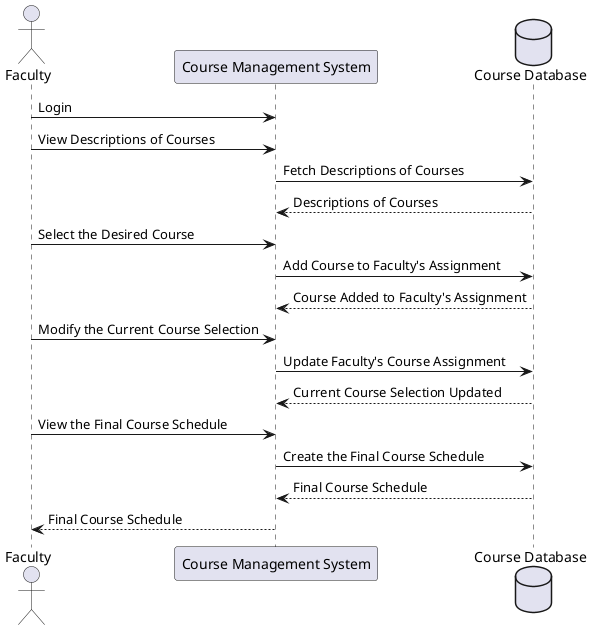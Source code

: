 Can you give me a step by step short descripton... For example if it was the "Faculty" Sequence diagram...

@startuml

actor Faculty
participant "Course Management System" as CMS
database "Course Database" as DB

Faculty -> CMS: Login
Faculty -> CMS: View Descriptions of Courses
CMS -> DB: Fetch Descriptions of Courses
DB --> CMS: Descriptions of Courses
Faculty -> CMS: Select the Desired Course
CMS -> DB: Add Course to Faculty's Assignment
DB --> CMS: Course Added to Faculty's Assignment
Faculty -> CMS: Modify the Current Course Selection
CMS -> DB: Update Faculty's Course Assignment
DB --> CMS: Current Course Selection Updated
Faculty -> CMS: View the Final Course Schedule
CMS -> DB: Create the Final Course Schedule
DB --> CMS: Final Course Schedule
CMS --> Faculty: Final Course Schedule

@enduml

The the steps would be as follows...


In the Sequence Diagram above, the "Faculty" actor interacts with the Course Management System (CMS) for course assignment. Here are the steps in this scenario:
1.	The “Faculty” member logs in to the CMS.
2.	The “Faculty” member views the descriptions of the courses.
3.	The CMS fetches the descriptions of the courses from the CMS Database.
4.	The Course Database provides the descriptions of the courses to the CMS.
5.	The “Faculty” member selects the desired course for assignment.
6.	The CMS adds the course to the “Faculty” member's assignment in the CMS Database.
7.	The CMS Database confirms that the course has been added to “Faculty” member's assignment.
8.	The faculty member modifies their current course selection or assignment if needed.
9.	The CMS updates the “Faculty” member's course assignment in the CMS Database.
10.	The CMS Database confirms that “Faculty” member's current course selection has been updated.
11.	The “Faculty” member views the final course schedule.
12.	The CMS generates the final course schedule by accessing the CMS Database.
13.	The CMS Database provides the final course schedule to the CMS.
14.	The CMS provides the final course schedule to the “Faculty” member.

Can you do the same for "Administrator" Sequence diagram
